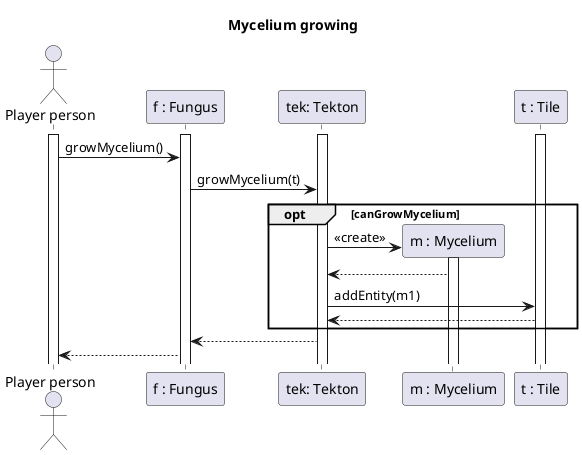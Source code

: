 @startuml Mycelium growth

title Mycelium growing

actor "Player person" as Ac
participant "f : Fungus" as F
participant "tek: Tekton" as Tek
participant "m : Mycelium" as M
participant "t : Tile" as T

activate Ac
activate F
activate T
activate Tek

Ac -> F : growMycelium()

F->Tek : growMycelium(t)
opt canGrowMycelium
Tek -> M ** : <<create>>
activate M
M --> Tek
Tek -> T : addEntity(m1)
T-->Tek
end
Tek-->F

F --> Ac



@enduml